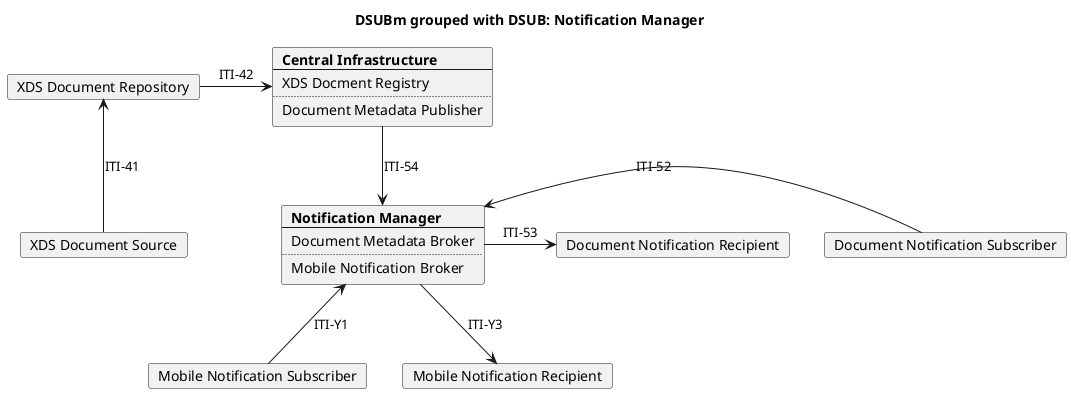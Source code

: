 @startuml
skinparam svgDimensionStyle false
skinparam componentStyle rectangle

hide footbox
title "DSUBm grouped with DSUB: Notification Manager" 

card "XDS Document Source" as Source
card "XDS Document Repository" as Repo

card  Central [
  <b>Central Infrastructure
  ----
  XDS Docment Registry
  ....
  Document Metadata Publisher
]

card Broker [
  <b>Notification Manager
  ----
  Document Metadata Broker
  ....
  Mobile Notification Broker
]

card "Document Notification Subscriber" as DSUB_Subsciber 
card "Document Notification Recipient" as DSUB_Recipient 

card "Mobile Notification Subscriber" as DSUBm_Subsciber 
card "Mobile Notification Recipient" as DSUBm_Recipient 

DSUBm_Subsciber -u-> Broker: ITI-Y1

Source -u-> Repo: ITI-41
Repo -r-> Central: ITI-42
Central -d-> Broker: ITI-54


DSUB_Subsciber -l->Broker: ITI-52
Broker-r-> DSUB_Recipient: ITI-53
Broker -d-> DSUBm_Recipient: ITI-Y3



@enduml